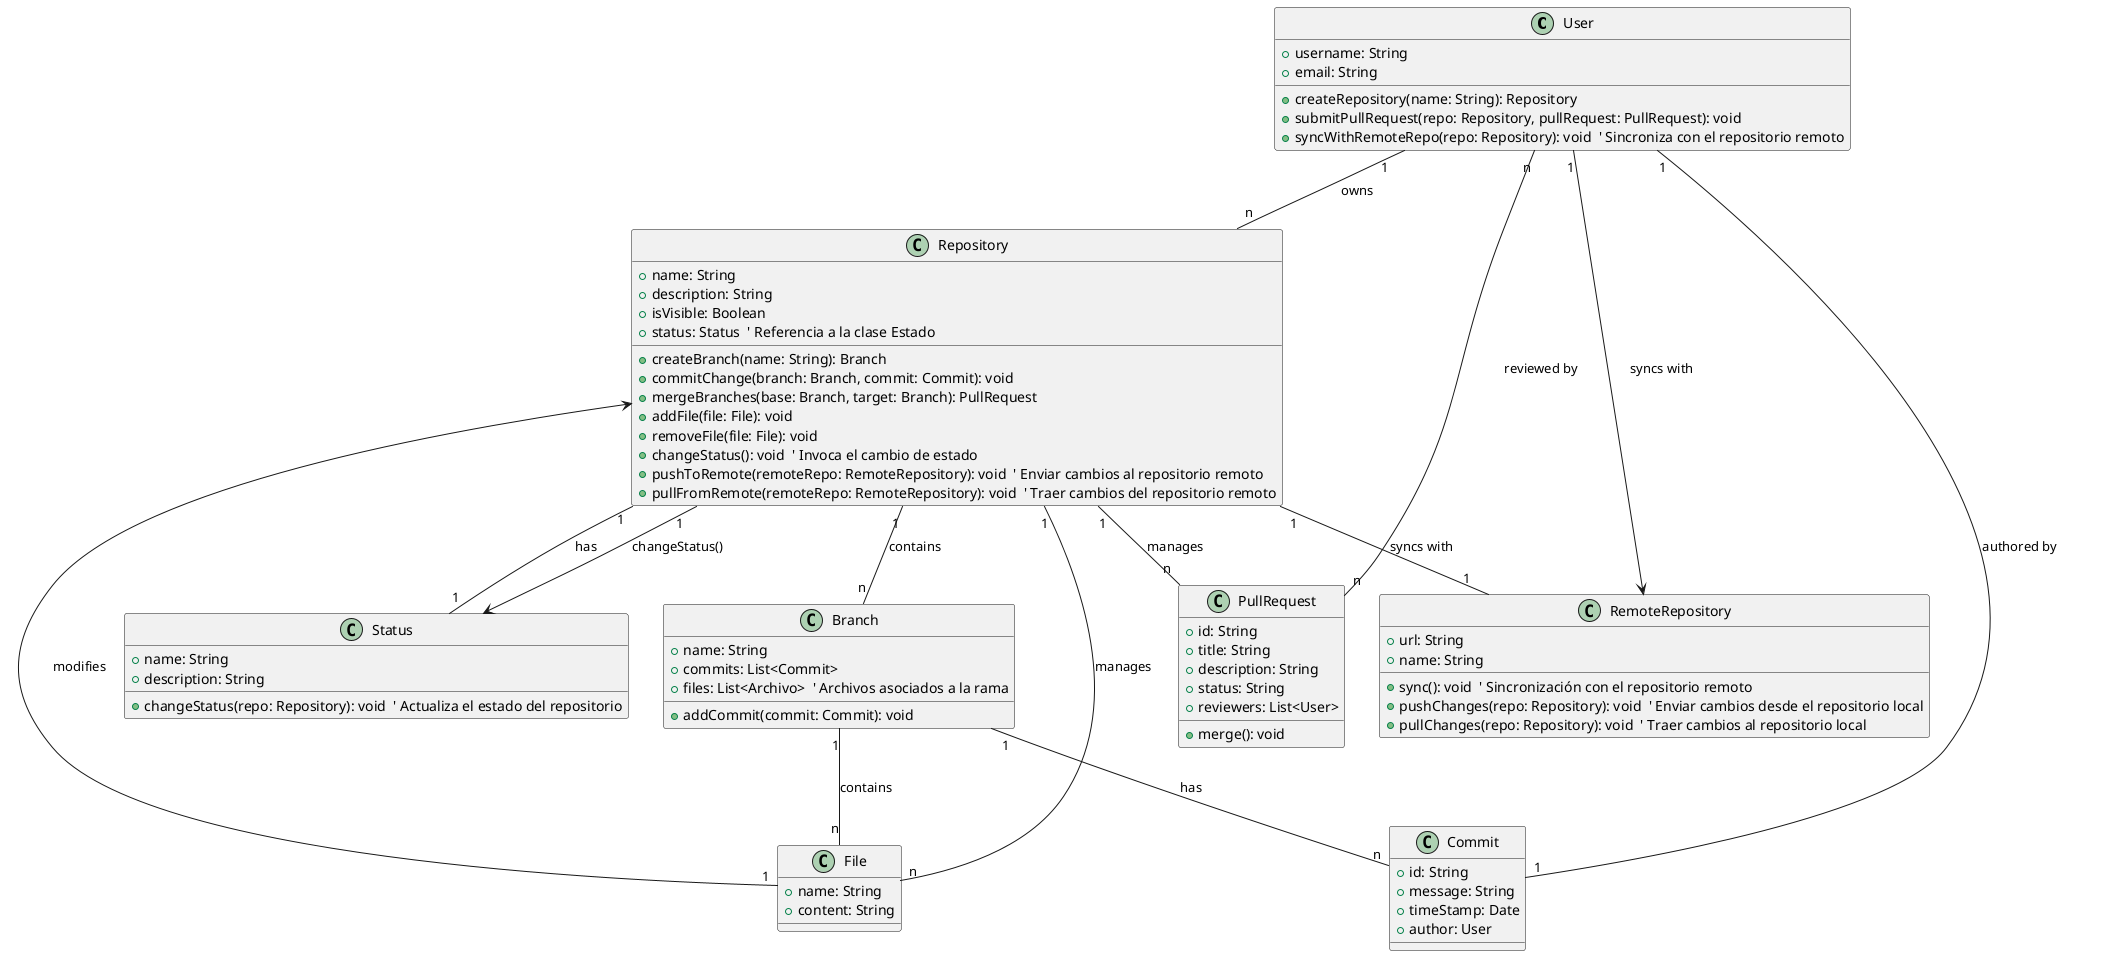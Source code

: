    @startuml
' Declaración de la clase principal primero
class User {
    +username: String
    +email: String
    +createRepository(name: String): Repository
    +submitPullRequest(repo: Repository, pullRequest: PullRequest): void
    +syncWithRemoteRepo(repo: Repository): void  ' Sincroniza con el repositorio remoto
}

class Repository {
    +name: String
    +description: String
    +isVisible: Boolean
    +status: Status  ' Referencia a la clase Estado
    +createBranch(name: String): Branch
    +commitChange(branch: Branch, commit: Commit): void
    +mergeBranches(base: Branch, target: Branch): PullRequest
    +addFile(file: File): void
    +removeFile(file: File): void
    +changeStatus(): void  ' Invoca el cambio de estado
    +pushToRemote(remoteRepo: RemoteRepository): void  ' Enviar cambios al repositorio remoto
    +pullFromRemote(remoteRepo: RemoteRepository): void  ' Traer cambios del repositorio remoto
}

class Status {
    +name: String
    +description: String
    +changeStatus(repo: Repository): void  ' Actualiza el estado del repositorio
}

class Branch {
    +name: String
    +commits: List<Commit>
    +files: List<Archivo>  ' Archivos asociados a la rama
    +addCommit(commit: Commit): void
}

class Commit {
    +id: String
    +message: String
    +timeStamp: Date
    +author: User
}

class PullRequest {
    +id: String
    +title: String
    +description: String
    +status: String
    +reviewers: List<User>
    +merge(): void
}

class File{
    +name: String
    +content: String
}

class RemoteRepository {
    +url: String
    +name: String
    +sync(): void  ' Sincronización con el repositorio remoto
    +pushChanges(repo: Repository): void  ' Enviar cambios desde el repositorio local
    +pullChanges(repo: Repository): void  ' Traer cambios al repositorio local
}

' Relaciones
User "1" -- "n" Repository : owns
Repository "1" -- "n" Branch : contains
Branch "1" -- "n" Commit : has
Branch "1" -- "n" File : contains
Commit "1" -- "1" User : authored by
Repository "1" -- "n" PullRequest : manages
PullRequest "n" -- "n" User : reviewed by
Repository "1" -- "1" Status : has
Repository "1" -- "n" File : manages
Repository "1" -- "1" RemoteRepository : syncs with
Repository "1" --> Status: changeStatus()
File "1" --> Repository : modifies
User "1" --> RemoteRepository : syncs with
@enduml